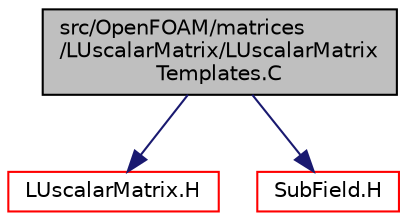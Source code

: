 digraph "src/OpenFOAM/matrices/LUscalarMatrix/LUscalarMatrixTemplates.C"
{
  bgcolor="transparent";
  edge [fontname="Helvetica",fontsize="10",labelfontname="Helvetica",labelfontsize="10"];
  node [fontname="Helvetica",fontsize="10",shape=record];
  Node0 [label="src/OpenFOAM/matrices\l/LUscalarMatrix/LUscalarMatrix\lTemplates.C",height=0.2,width=0.4,color="black", fillcolor="grey75", style="filled", fontcolor="black"];
  Node0 -> Node1 [color="midnightblue",fontsize="10",style="solid",fontname="Helvetica"];
  Node1 [label="LUscalarMatrix.H",height=0.2,width=0.4,color="red",URL="$a11717.html"];
  Node0 -> Node141 [color="midnightblue",fontsize="10",style="solid",fontname="Helvetica"];
  Node141 [label="SubField.H",height=0.2,width=0.4,color="red",URL="$a10313.html"];
}
